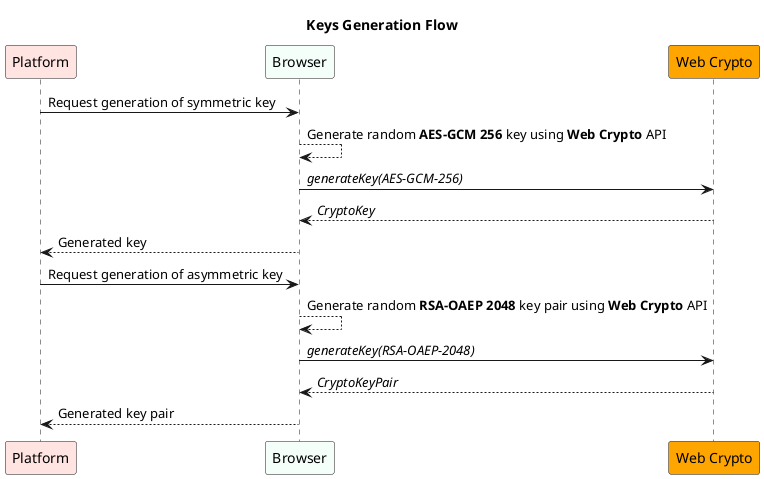 @startuml keys-generation-flow

title "Keys Generation Flow"

participant "Platform" as PL #MistyRose
participant Browser #MintCream
participant "Web Crypto" as WC #Orange
PL -> Browser: Request generation of symmetric key

Browser --> Browser: Generate random **AES-GCM 256** key using **Web Crypto** API
Browser -> WC: <i>generateKey(AES-GCM-256)</i>
WC --> Browser: <i>CryptoKey</i>

Browser --> PL: Generated key

PL -> Browser: Request generation of asymmetric key

Browser --> Browser: Generate random **RSA-OAEP 2048** key pair using **Web Crypto** API
Browser -> WC: <i>generateKey(RSA-OAEP-2048)</i>
WC --> Browser: <i>CryptoKeyPair</i>

Browser --> PL: Generated key pair
@enduml
